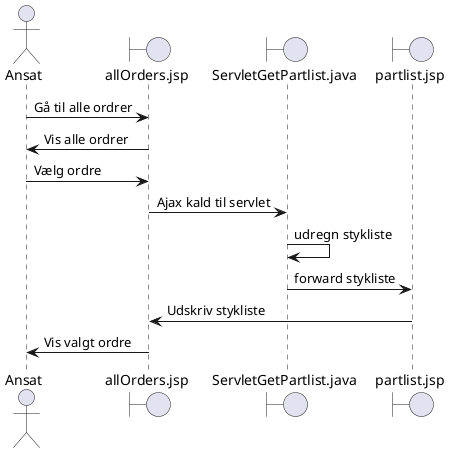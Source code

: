 @startuml

actor Ansat
boundary "allOrders.jsp" as AO
boundary "ServletGetPartlist.java" as ajax
boundary "partlist.jsp" as PL


Ansat -> AO : Gå til alle ordrer
AO -> Ansat : Vis alle ordrer
Ansat -> AO : Vælg ordre
AO -> ajax  : Ajax kald til servlet
ajax -> ajax: udregn stykliste
ajax -> PL  : forward stykliste
PL -> AO    : Udskriv stykliste
AO -> Ansat : Vis valgt ordre

@enduml